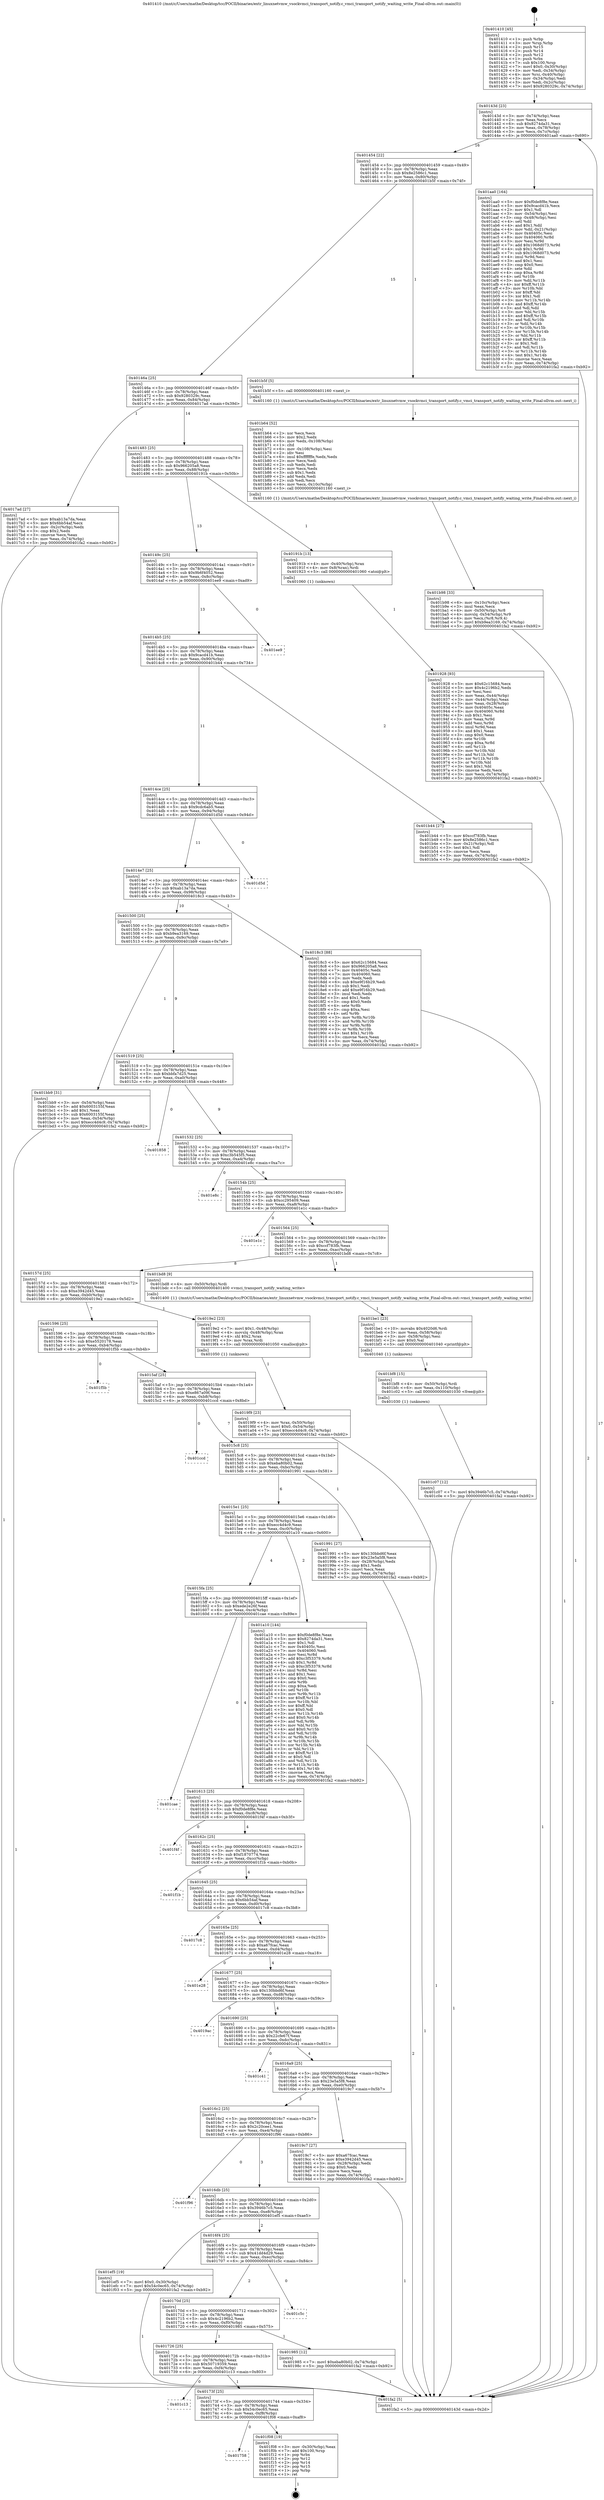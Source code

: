 digraph "0x401410" {
  label = "0x401410 (/mnt/c/Users/mathe/Desktop/tcc/POCII/binaries/extr_linuxnetvmw_vsockvmci_transport_notify.c_vmci_transport_notify_waiting_write_Final-ollvm.out::main(0))"
  labelloc = "t"
  node[shape=record]

  Entry [label="",width=0.3,height=0.3,shape=circle,fillcolor=black,style=filled]
  "0x40143d" [label="{
     0x40143d [23]\l
     | [instrs]\l
     &nbsp;&nbsp;0x40143d \<+3\>: mov -0x74(%rbp),%eax\l
     &nbsp;&nbsp;0x401440 \<+2\>: mov %eax,%ecx\l
     &nbsp;&nbsp;0x401442 \<+6\>: sub $0x8274da31,%ecx\l
     &nbsp;&nbsp;0x401448 \<+3\>: mov %eax,-0x78(%rbp)\l
     &nbsp;&nbsp;0x40144b \<+3\>: mov %ecx,-0x7c(%rbp)\l
     &nbsp;&nbsp;0x40144e \<+6\>: je 0000000000401aa0 \<main+0x690\>\l
  }"]
  "0x401aa0" [label="{
     0x401aa0 [164]\l
     | [instrs]\l
     &nbsp;&nbsp;0x401aa0 \<+5\>: mov $0xf0de8f8e,%eax\l
     &nbsp;&nbsp;0x401aa5 \<+5\>: mov $0x9cacd41b,%ecx\l
     &nbsp;&nbsp;0x401aaa \<+2\>: mov $0x1,%dl\l
     &nbsp;&nbsp;0x401aac \<+3\>: mov -0x54(%rbp),%esi\l
     &nbsp;&nbsp;0x401aaf \<+3\>: cmp -0x48(%rbp),%esi\l
     &nbsp;&nbsp;0x401ab2 \<+4\>: setl %dil\l
     &nbsp;&nbsp;0x401ab6 \<+4\>: and $0x1,%dil\l
     &nbsp;&nbsp;0x401aba \<+4\>: mov %dil,-0x21(%rbp)\l
     &nbsp;&nbsp;0x401abe \<+7\>: mov 0x40405c,%esi\l
     &nbsp;&nbsp;0x401ac5 \<+8\>: mov 0x404060,%r8d\l
     &nbsp;&nbsp;0x401acd \<+3\>: mov %esi,%r9d\l
     &nbsp;&nbsp;0x401ad0 \<+7\>: add $0x1068d073,%r9d\l
     &nbsp;&nbsp;0x401ad7 \<+4\>: sub $0x1,%r9d\l
     &nbsp;&nbsp;0x401adb \<+7\>: sub $0x1068d073,%r9d\l
     &nbsp;&nbsp;0x401ae2 \<+4\>: imul %r9d,%esi\l
     &nbsp;&nbsp;0x401ae6 \<+3\>: and $0x1,%esi\l
     &nbsp;&nbsp;0x401ae9 \<+3\>: cmp $0x0,%esi\l
     &nbsp;&nbsp;0x401aec \<+4\>: sete %dil\l
     &nbsp;&nbsp;0x401af0 \<+4\>: cmp $0xa,%r8d\l
     &nbsp;&nbsp;0x401af4 \<+4\>: setl %r10b\l
     &nbsp;&nbsp;0x401af8 \<+3\>: mov %dil,%r11b\l
     &nbsp;&nbsp;0x401afb \<+4\>: xor $0xff,%r11b\l
     &nbsp;&nbsp;0x401aff \<+3\>: mov %r10b,%bl\l
     &nbsp;&nbsp;0x401b02 \<+3\>: xor $0xff,%bl\l
     &nbsp;&nbsp;0x401b05 \<+3\>: xor $0x1,%dl\l
     &nbsp;&nbsp;0x401b08 \<+3\>: mov %r11b,%r14b\l
     &nbsp;&nbsp;0x401b0b \<+4\>: and $0xff,%r14b\l
     &nbsp;&nbsp;0x401b0f \<+3\>: and %dl,%dil\l
     &nbsp;&nbsp;0x401b12 \<+3\>: mov %bl,%r15b\l
     &nbsp;&nbsp;0x401b15 \<+4\>: and $0xff,%r15b\l
     &nbsp;&nbsp;0x401b19 \<+3\>: and %dl,%r10b\l
     &nbsp;&nbsp;0x401b1c \<+3\>: or %dil,%r14b\l
     &nbsp;&nbsp;0x401b1f \<+3\>: or %r10b,%r15b\l
     &nbsp;&nbsp;0x401b22 \<+3\>: xor %r15b,%r14b\l
     &nbsp;&nbsp;0x401b25 \<+3\>: or %bl,%r11b\l
     &nbsp;&nbsp;0x401b28 \<+4\>: xor $0xff,%r11b\l
     &nbsp;&nbsp;0x401b2c \<+3\>: or $0x1,%dl\l
     &nbsp;&nbsp;0x401b2f \<+3\>: and %dl,%r11b\l
     &nbsp;&nbsp;0x401b32 \<+3\>: or %r11b,%r14b\l
     &nbsp;&nbsp;0x401b35 \<+4\>: test $0x1,%r14b\l
     &nbsp;&nbsp;0x401b39 \<+3\>: cmovne %ecx,%eax\l
     &nbsp;&nbsp;0x401b3c \<+3\>: mov %eax,-0x74(%rbp)\l
     &nbsp;&nbsp;0x401b3f \<+5\>: jmp 0000000000401fa2 \<main+0xb92\>\l
  }"]
  "0x401454" [label="{
     0x401454 [22]\l
     | [instrs]\l
     &nbsp;&nbsp;0x401454 \<+5\>: jmp 0000000000401459 \<main+0x49\>\l
     &nbsp;&nbsp;0x401459 \<+3\>: mov -0x78(%rbp),%eax\l
     &nbsp;&nbsp;0x40145c \<+5\>: sub $0x8e2586c1,%eax\l
     &nbsp;&nbsp;0x401461 \<+3\>: mov %eax,-0x80(%rbp)\l
     &nbsp;&nbsp;0x401464 \<+6\>: je 0000000000401b5f \<main+0x74f\>\l
  }"]
  Exit [label="",width=0.3,height=0.3,shape=circle,fillcolor=black,style=filled,peripheries=2]
  "0x401b5f" [label="{
     0x401b5f [5]\l
     | [instrs]\l
     &nbsp;&nbsp;0x401b5f \<+5\>: call 0000000000401160 \<next_i\>\l
     | [calls]\l
     &nbsp;&nbsp;0x401160 \{1\} (/mnt/c/Users/mathe/Desktop/tcc/POCII/binaries/extr_linuxnetvmw_vsockvmci_transport_notify.c_vmci_transport_notify_waiting_write_Final-ollvm.out::next_i)\l
  }"]
  "0x40146a" [label="{
     0x40146a [25]\l
     | [instrs]\l
     &nbsp;&nbsp;0x40146a \<+5\>: jmp 000000000040146f \<main+0x5f\>\l
     &nbsp;&nbsp;0x40146f \<+3\>: mov -0x78(%rbp),%eax\l
     &nbsp;&nbsp;0x401472 \<+5\>: sub $0x9280329c,%eax\l
     &nbsp;&nbsp;0x401477 \<+6\>: mov %eax,-0x84(%rbp)\l
     &nbsp;&nbsp;0x40147d \<+6\>: je 00000000004017ad \<main+0x39d\>\l
  }"]
  "0x401758" [label="{
     0x401758\l
  }", style=dashed]
  "0x4017ad" [label="{
     0x4017ad [27]\l
     | [instrs]\l
     &nbsp;&nbsp;0x4017ad \<+5\>: mov $0xab13a7da,%eax\l
     &nbsp;&nbsp;0x4017b2 \<+5\>: mov $0x6bb54af,%ecx\l
     &nbsp;&nbsp;0x4017b7 \<+3\>: mov -0x2c(%rbp),%edx\l
     &nbsp;&nbsp;0x4017ba \<+3\>: cmp $0x2,%edx\l
     &nbsp;&nbsp;0x4017bd \<+3\>: cmovne %ecx,%eax\l
     &nbsp;&nbsp;0x4017c0 \<+3\>: mov %eax,-0x74(%rbp)\l
     &nbsp;&nbsp;0x4017c3 \<+5\>: jmp 0000000000401fa2 \<main+0xb92\>\l
  }"]
  "0x401483" [label="{
     0x401483 [25]\l
     | [instrs]\l
     &nbsp;&nbsp;0x401483 \<+5\>: jmp 0000000000401488 \<main+0x78\>\l
     &nbsp;&nbsp;0x401488 \<+3\>: mov -0x78(%rbp),%eax\l
     &nbsp;&nbsp;0x40148b \<+5\>: sub $0x966205a8,%eax\l
     &nbsp;&nbsp;0x401490 \<+6\>: mov %eax,-0x88(%rbp)\l
     &nbsp;&nbsp;0x401496 \<+6\>: je 000000000040191b \<main+0x50b\>\l
  }"]
  "0x401fa2" [label="{
     0x401fa2 [5]\l
     | [instrs]\l
     &nbsp;&nbsp;0x401fa2 \<+5\>: jmp 000000000040143d \<main+0x2d\>\l
  }"]
  "0x401410" [label="{
     0x401410 [45]\l
     | [instrs]\l
     &nbsp;&nbsp;0x401410 \<+1\>: push %rbp\l
     &nbsp;&nbsp;0x401411 \<+3\>: mov %rsp,%rbp\l
     &nbsp;&nbsp;0x401414 \<+2\>: push %r15\l
     &nbsp;&nbsp;0x401416 \<+2\>: push %r14\l
     &nbsp;&nbsp;0x401418 \<+2\>: push %r12\l
     &nbsp;&nbsp;0x40141a \<+1\>: push %rbx\l
     &nbsp;&nbsp;0x40141b \<+7\>: sub $0x100,%rsp\l
     &nbsp;&nbsp;0x401422 \<+7\>: movl $0x0,-0x30(%rbp)\l
     &nbsp;&nbsp;0x401429 \<+3\>: mov %edi,-0x34(%rbp)\l
     &nbsp;&nbsp;0x40142c \<+4\>: mov %rsi,-0x40(%rbp)\l
     &nbsp;&nbsp;0x401430 \<+3\>: mov -0x34(%rbp),%edi\l
     &nbsp;&nbsp;0x401433 \<+3\>: mov %edi,-0x2c(%rbp)\l
     &nbsp;&nbsp;0x401436 \<+7\>: movl $0x9280329c,-0x74(%rbp)\l
  }"]
  "0x401f08" [label="{
     0x401f08 [19]\l
     | [instrs]\l
     &nbsp;&nbsp;0x401f08 \<+3\>: mov -0x30(%rbp),%eax\l
     &nbsp;&nbsp;0x401f0b \<+7\>: add $0x100,%rsp\l
     &nbsp;&nbsp;0x401f12 \<+1\>: pop %rbx\l
     &nbsp;&nbsp;0x401f13 \<+2\>: pop %r12\l
     &nbsp;&nbsp;0x401f15 \<+2\>: pop %r14\l
     &nbsp;&nbsp;0x401f17 \<+2\>: pop %r15\l
     &nbsp;&nbsp;0x401f19 \<+1\>: pop %rbp\l
     &nbsp;&nbsp;0x401f1a \<+1\>: ret\l
  }"]
  "0x40191b" [label="{
     0x40191b [13]\l
     | [instrs]\l
     &nbsp;&nbsp;0x40191b \<+4\>: mov -0x40(%rbp),%rax\l
     &nbsp;&nbsp;0x40191f \<+4\>: mov 0x8(%rax),%rdi\l
     &nbsp;&nbsp;0x401923 \<+5\>: call 0000000000401060 \<atoi@plt\>\l
     | [calls]\l
     &nbsp;&nbsp;0x401060 \{1\} (unknown)\l
  }"]
  "0x40149c" [label="{
     0x40149c [25]\l
     | [instrs]\l
     &nbsp;&nbsp;0x40149c \<+5\>: jmp 00000000004014a1 \<main+0x91\>\l
     &nbsp;&nbsp;0x4014a1 \<+3\>: mov -0x78(%rbp),%eax\l
     &nbsp;&nbsp;0x4014a4 \<+5\>: sub $0x9b6f4052,%eax\l
     &nbsp;&nbsp;0x4014a9 \<+6\>: mov %eax,-0x8c(%rbp)\l
     &nbsp;&nbsp;0x4014af \<+6\>: je 0000000000401ee9 \<main+0xad9\>\l
  }"]
  "0x40173f" [label="{
     0x40173f [25]\l
     | [instrs]\l
     &nbsp;&nbsp;0x40173f \<+5\>: jmp 0000000000401744 \<main+0x334\>\l
     &nbsp;&nbsp;0x401744 \<+3\>: mov -0x78(%rbp),%eax\l
     &nbsp;&nbsp;0x401747 \<+5\>: sub $0x54c0ec65,%eax\l
     &nbsp;&nbsp;0x40174c \<+6\>: mov %eax,-0xf8(%rbp)\l
     &nbsp;&nbsp;0x401752 \<+6\>: je 0000000000401f08 \<main+0xaf8\>\l
  }"]
  "0x401ee9" [label="{
     0x401ee9\l
  }", style=dashed]
  "0x4014b5" [label="{
     0x4014b5 [25]\l
     | [instrs]\l
     &nbsp;&nbsp;0x4014b5 \<+5\>: jmp 00000000004014ba \<main+0xaa\>\l
     &nbsp;&nbsp;0x4014ba \<+3\>: mov -0x78(%rbp),%eax\l
     &nbsp;&nbsp;0x4014bd \<+5\>: sub $0x9cacd41b,%eax\l
     &nbsp;&nbsp;0x4014c2 \<+6\>: mov %eax,-0x90(%rbp)\l
     &nbsp;&nbsp;0x4014c8 \<+6\>: je 0000000000401b44 \<main+0x734\>\l
  }"]
  "0x401c13" [label="{
     0x401c13\l
  }", style=dashed]
  "0x401b44" [label="{
     0x401b44 [27]\l
     | [instrs]\l
     &nbsp;&nbsp;0x401b44 \<+5\>: mov $0xccf783fb,%eax\l
     &nbsp;&nbsp;0x401b49 \<+5\>: mov $0x8e2586c1,%ecx\l
     &nbsp;&nbsp;0x401b4e \<+3\>: mov -0x21(%rbp),%dl\l
     &nbsp;&nbsp;0x401b51 \<+3\>: test $0x1,%dl\l
     &nbsp;&nbsp;0x401b54 \<+3\>: cmovne %ecx,%eax\l
     &nbsp;&nbsp;0x401b57 \<+3\>: mov %eax,-0x74(%rbp)\l
     &nbsp;&nbsp;0x401b5a \<+5\>: jmp 0000000000401fa2 \<main+0xb92\>\l
  }"]
  "0x4014ce" [label="{
     0x4014ce [25]\l
     | [instrs]\l
     &nbsp;&nbsp;0x4014ce \<+5\>: jmp 00000000004014d3 \<main+0xc3\>\l
     &nbsp;&nbsp;0x4014d3 \<+3\>: mov -0x78(%rbp),%eax\l
     &nbsp;&nbsp;0x4014d6 \<+5\>: sub $0x9cdc6ab5,%eax\l
     &nbsp;&nbsp;0x4014db \<+6\>: mov %eax,-0x94(%rbp)\l
     &nbsp;&nbsp;0x4014e1 \<+6\>: je 0000000000401d5d \<main+0x94d\>\l
  }"]
  "0x401c07" [label="{
     0x401c07 [12]\l
     | [instrs]\l
     &nbsp;&nbsp;0x401c07 \<+7\>: movl $0x3946b7c5,-0x74(%rbp)\l
     &nbsp;&nbsp;0x401c0e \<+5\>: jmp 0000000000401fa2 \<main+0xb92\>\l
  }"]
  "0x401d5d" [label="{
     0x401d5d\l
  }", style=dashed]
  "0x4014e7" [label="{
     0x4014e7 [25]\l
     | [instrs]\l
     &nbsp;&nbsp;0x4014e7 \<+5\>: jmp 00000000004014ec \<main+0xdc\>\l
     &nbsp;&nbsp;0x4014ec \<+3\>: mov -0x78(%rbp),%eax\l
     &nbsp;&nbsp;0x4014ef \<+5\>: sub $0xab13a7da,%eax\l
     &nbsp;&nbsp;0x4014f4 \<+6\>: mov %eax,-0x98(%rbp)\l
     &nbsp;&nbsp;0x4014fa \<+6\>: je 00000000004018c3 \<main+0x4b3\>\l
  }"]
  "0x401bf8" [label="{
     0x401bf8 [15]\l
     | [instrs]\l
     &nbsp;&nbsp;0x401bf8 \<+4\>: mov -0x50(%rbp),%rdi\l
     &nbsp;&nbsp;0x401bfc \<+6\>: mov %eax,-0x110(%rbp)\l
     &nbsp;&nbsp;0x401c02 \<+5\>: call 0000000000401030 \<free@plt\>\l
     | [calls]\l
     &nbsp;&nbsp;0x401030 \{1\} (unknown)\l
  }"]
  "0x4018c3" [label="{
     0x4018c3 [88]\l
     | [instrs]\l
     &nbsp;&nbsp;0x4018c3 \<+5\>: mov $0x62c15684,%eax\l
     &nbsp;&nbsp;0x4018c8 \<+5\>: mov $0x966205a8,%ecx\l
     &nbsp;&nbsp;0x4018cd \<+7\>: mov 0x40405c,%edx\l
     &nbsp;&nbsp;0x4018d4 \<+7\>: mov 0x404060,%esi\l
     &nbsp;&nbsp;0x4018db \<+2\>: mov %edx,%edi\l
     &nbsp;&nbsp;0x4018dd \<+6\>: sub $0xe9f16b29,%edi\l
     &nbsp;&nbsp;0x4018e3 \<+3\>: sub $0x1,%edi\l
     &nbsp;&nbsp;0x4018e6 \<+6\>: add $0xe9f16b29,%edi\l
     &nbsp;&nbsp;0x4018ec \<+3\>: imul %edi,%edx\l
     &nbsp;&nbsp;0x4018ef \<+3\>: and $0x1,%edx\l
     &nbsp;&nbsp;0x4018f2 \<+3\>: cmp $0x0,%edx\l
     &nbsp;&nbsp;0x4018f5 \<+4\>: sete %r8b\l
     &nbsp;&nbsp;0x4018f9 \<+3\>: cmp $0xa,%esi\l
     &nbsp;&nbsp;0x4018fc \<+4\>: setl %r9b\l
     &nbsp;&nbsp;0x401900 \<+3\>: mov %r8b,%r10b\l
     &nbsp;&nbsp;0x401903 \<+3\>: and %r9b,%r10b\l
     &nbsp;&nbsp;0x401906 \<+3\>: xor %r9b,%r8b\l
     &nbsp;&nbsp;0x401909 \<+3\>: or %r8b,%r10b\l
     &nbsp;&nbsp;0x40190c \<+4\>: test $0x1,%r10b\l
     &nbsp;&nbsp;0x401910 \<+3\>: cmovne %ecx,%eax\l
     &nbsp;&nbsp;0x401913 \<+3\>: mov %eax,-0x74(%rbp)\l
     &nbsp;&nbsp;0x401916 \<+5\>: jmp 0000000000401fa2 \<main+0xb92\>\l
  }"]
  "0x401500" [label="{
     0x401500 [25]\l
     | [instrs]\l
     &nbsp;&nbsp;0x401500 \<+5\>: jmp 0000000000401505 \<main+0xf5\>\l
     &nbsp;&nbsp;0x401505 \<+3\>: mov -0x78(%rbp),%eax\l
     &nbsp;&nbsp;0x401508 \<+5\>: sub $0xb9ea3169,%eax\l
     &nbsp;&nbsp;0x40150d \<+6\>: mov %eax,-0x9c(%rbp)\l
     &nbsp;&nbsp;0x401513 \<+6\>: je 0000000000401bb9 \<main+0x7a9\>\l
  }"]
  "0x401928" [label="{
     0x401928 [93]\l
     | [instrs]\l
     &nbsp;&nbsp;0x401928 \<+5\>: mov $0x62c15684,%ecx\l
     &nbsp;&nbsp;0x40192d \<+5\>: mov $0x4c2196b2,%edx\l
     &nbsp;&nbsp;0x401932 \<+2\>: xor %esi,%esi\l
     &nbsp;&nbsp;0x401934 \<+3\>: mov %eax,-0x44(%rbp)\l
     &nbsp;&nbsp;0x401937 \<+3\>: mov -0x44(%rbp),%eax\l
     &nbsp;&nbsp;0x40193a \<+3\>: mov %eax,-0x28(%rbp)\l
     &nbsp;&nbsp;0x40193d \<+7\>: mov 0x40405c,%eax\l
     &nbsp;&nbsp;0x401944 \<+8\>: mov 0x404060,%r8d\l
     &nbsp;&nbsp;0x40194c \<+3\>: sub $0x1,%esi\l
     &nbsp;&nbsp;0x40194f \<+3\>: mov %eax,%r9d\l
     &nbsp;&nbsp;0x401952 \<+3\>: add %esi,%r9d\l
     &nbsp;&nbsp;0x401955 \<+4\>: imul %r9d,%eax\l
     &nbsp;&nbsp;0x401959 \<+3\>: and $0x1,%eax\l
     &nbsp;&nbsp;0x40195c \<+3\>: cmp $0x0,%eax\l
     &nbsp;&nbsp;0x40195f \<+4\>: sete %r10b\l
     &nbsp;&nbsp;0x401963 \<+4\>: cmp $0xa,%r8d\l
     &nbsp;&nbsp;0x401967 \<+4\>: setl %r11b\l
     &nbsp;&nbsp;0x40196b \<+3\>: mov %r10b,%bl\l
     &nbsp;&nbsp;0x40196e \<+3\>: and %r11b,%bl\l
     &nbsp;&nbsp;0x401971 \<+3\>: xor %r11b,%r10b\l
     &nbsp;&nbsp;0x401974 \<+3\>: or %r10b,%bl\l
     &nbsp;&nbsp;0x401977 \<+3\>: test $0x1,%bl\l
     &nbsp;&nbsp;0x40197a \<+3\>: cmovne %edx,%ecx\l
     &nbsp;&nbsp;0x40197d \<+3\>: mov %ecx,-0x74(%rbp)\l
     &nbsp;&nbsp;0x401980 \<+5\>: jmp 0000000000401fa2 \<main+0xb92\>\l
  }"]
  "0x401be1" [label="{
     0x401be1 [23]\l
     | [instrs]\l
     &nbsp;&nbsp;0x401be1 \<+10\>: movabs $0x4020d6,%rdi\l
     &nbsp;&nbsp;0x401beb \<+3\>: mov %eax,-0x58(%rbp)\l
     &nbsp;&nbsp;0x401bee \<+3\>: mov -0x58(%rbp),%esi\l
     &nbsp;&nbsp;0x401bf1 \<+2\>: mov $0x0,%al\l
     &nbsp;&nbsp;0x401bf3 \<+5\>: call 0000000000401040 \<printf@plt\>\l
     | [calls]\l
     &nbsp;&nbsp;0x401040 \{1\} (unknown)\l
  }"]
  "0x401bb9" [label="{
     0x401bb9 [31]\l
     | [instrs]\l
     &nbsp;&nbsp;0x401bb9 \<+3\>: mov -0x54(%rbp),%eax\l
     &nbsp;&nbsp;0x401bbc \<+5\>: add $0x6003155f,%eax\l
     &nbsp;&nbsp;0x401bc1 \<+3\>: add $0x1,%eax\l
     &nbsp;&nbsp;0x401bc4 \<+5\>: sub $0x6003155f,%eax\l
     &nbsp;&nbsp;0x401bc9 \<+3\>: mov %eax,-0x54(%rbp)\l
     &nbsp;&nbsp;0x401bcc \<+7\>: movl $0xecc4d4c9,-0x74(%rbp)\l
     &nbsp;&nbsp;0x401bd3 \<+5\>: jmp 0000000000401fa2 \<main+0xb92\>\l
  }"]
  "0x401519" [label="{
     0x401519 [25]\l
     | [instrs]\l
     &nbsp;&nbsp;0x401519 \<+5\>: jmp 000000000040151e \<main+0x10e\>\l
     &nbsp;&nbsp;0x40151e \<+3\>: mov -0x78(%rbp),%eax\l
     &nbsp;&nbsp;0x401521 \<+5\>: sub $0xbbfa7d25,%eax\l
     &nbsp;&nbsp;0x401526 \<+6\>: mov %eax,-0xa0(%rbp)\l
     &nbsp;&nbsp;0x40152c \<+6\>: je 0000000000401858 \<main+0x448\>\l
  }"]
  "0x401b98" [label="{
     0x401b98 [33]\l
     | [instrs]\l
     &nbsp;&nbsp;0x401b98 \<+6\>: mov -0x10c(%rbp),%ecx\l
     &nbsp;&nbsp;0x401b9e \<+3\>: imul %eax,%ecx\l
     &nbsp;&nbsp;0x401ba1 \<+4\>: mov -0x50(%rbp),%r8\l
     &nbsp;&nbsp;0x401ba5 \<+4\>: movslq -0x54(%rbp),%r9\l
     &nbsp;&nbsp;0x401ba9 \<+4\>: mov %ecx,(%r8,%r9,4)\l
     &nbsp;&nbsp;0x401bad \<+7\>: movl $0xb9ea3169,-0x74(%rbp)\l
     &nbsp;&nbsp;0x401bb4 \<+5\>: jmp 0000000000401fa2 \<main+0xb92\>\l
  }"]
  "0x401858" [label="{
     0x401858\l
  }", style=dashed]
  "0x401532" [label="{
     0x401532 [25]\l
     | [instrs]\l
     &nbsp;&nbsp;0x401532 \<+5\>: jmp 0000000000401537 \<main+0x127\>\l
     &nbsp;&nbsp;0x401537 \<+3\>: mov -0x78(%rbp),%eax\l
     &nbsp;&nbsp;0x40153a \<+5\>: sub $0xc3b545f5,%eax\l
     &nbsp;&nbsp;0x40153f \<+6\>: mov %eax,-0xa4(%rbp)\l
     &nbsp;&nbsp;0x401545 \<+6\>: je 0000000000401e8c \<main+0xa7c\>\l
  }"]
  "0x401b64" [label="{
     0x401b64 [52]\l
     | [instrs]\l
     &nbsp;&nbsp;0x401b64 \<+2\>: xor %ecx,%ecx\l
     &nbsp;&nbsp;0x401b66 \<+5\>: mov $0x2,%edx\l
     &nbsp;&nbsp;0x401b6b \<+6\>: mov %edx,-0x108(%rbp)\l
     &nbsp;&nbsp;0x401b71 \<+1\>: cltd\l
     &nbsp;&nbsp;0x401b72 \<+6\>: mov -0x108(%rbp),%esi\l
     &nbsp;&nbsp;0x401b78 \<+2\>: idiv %esi\l
     &nbsp;&nbsp;0x401b7a \<+6\>: imul $0xfffffffe,%edx,%edx\l
     &nbsp;&nbsp;0x401b80 \<+2\>: mov %ecx,%edi\l
     &nbsp;&nbsp;0x401b82 \<+2\>: sub %edx,%edi\l
     &nbsp;&nbsp;0x401b84 \<+2\>: mov %ecx,%edx\l
     &nbsp;&nbsp;0x401b86 \<+3\>: sub $0x1,%edx\l
     &nbsp;&nbsp;0x401b89 \<+2\>: add %edx,%edi\l
     &nbsp;&nbsp;0x401b8b \<+2\>: sub %edi,%ecx\l
     &nbsp;&nbsp;0x401b8d \<+6\>: mov %ecx,-0x10c(%rbp)\l
     &nbsp;&nbsp;0x401b93 \<+5\>: call 0000000000401160 \<next_i\>\l
     | [calls]\l
     &nbsp;&nbsp;0x401160 \{1\} (/mnt/c/Users/mathe/Desktop/tcc/POCII/binaries/extr_linuxnetvmw_vsockvmci_transport_notify.c_vmci_transport_notify_waiting_write_Final-ollvm.out::next_i)\l
  }"]
  "0x401e8c" [label="{
     0x401e8c\l
  }", style=dashed]
  "0x40154b" [label="{
     0x40154b [25]\l
     | [instrs]\l
     &nbsp;&nbsp;0x40154b \<+5\>: jmp 0000000000401550 \<main+0x140\>\l
     &nbsp;&nbsp;0x401550 \<+3\>: mov -0x78(%rbp),%eax\l
     &nbsp;&nbsp;0x401553 \<+5\>: sub $0xcc295409,%eax\l
     &nbsp;&nbsp;0x401558 \<+6\>: mov %eax,-0xa8(%rbp)\l
     &nbsp;&nbsp;0x40155e \<+6\>: je 0000000000401e1c \<main+0xa0c\>\l
  }"]
  "0x4019f9" [label="{
     0x4019f9 [23]\l
     | [instrs]\l
     &nbsp;&nbsp;0x4019f9 \<+4\>: mov %rax,-0x50(%rbp)\l
     &nbsp;&nbsp;0x4019fd \<+7\>: movl $0x0,-0x54(%rbp)\l
     &nbsp;&nbsp;0x401a04 \<+7\>: movl $0xecc4d4c9,-0x74(%rbp)\l
     &nbsp;&nbsp;0x401a0b \<+5\>: jmp 0000000000401fa2 \<main+0xb92\>\l
  }"]
  "0x401e1c" [label="{
     0x401e1c\l
  }", style=dashed]
  "0x401564" [label="{
     0x401564 [25]\l
     | [instrs]\l
     &nbsp;&nbsp;0x401564 \<+5\>: jmp 0000000000401569 \<main+0x159\>\l
     &nbsp;&nbsp;0x401569 \<+3\>: mov -0x78(%rbp),%eax\l
     &nbsp;&nbsp;0x40156c \<+5\>: sub $0xccf783fb,%eax\l
     &nbsp;&nbsp;0x401571 \<+6\>: mov %eax,-0xac(%rbp)\l
     &nbsp;&nbsp;0x401577 \<+6\>: je 0000000000401bd8 \<main+0x7c8\>\l
  }"]
  "0x401726" [label="{
     0x401726 [25]\l
     | [instrs]\l
     &nbsp;&nbsp;0x401726 \<+5\>: jmp 000000000040172b \<main+0x31b\>\l
     &nbsp;&nbsp;0x40172b \<+3\>: mov -0x78(%rbp),%eax\l
     &nbsp;&nbsp;0x40172e \<+5\>: sub $0x50719359,%eax\l
     &nbsp;&nbsp;0x401733 \<+6\>: mov %eax,-0xf4(%rbp)\l
     &nbsp;&nbsp;0x401739 \<+6\>: je 0000000000401c13 \<main+0x803\>\l
  }"]
  "0x401bd8" [label="{
     0x401bd8 [9]\l
     | [instrs]\l
     &nbsp;&nbsp;0x401bd8 \<+4\>: mov -0x50(%rbp),%rdi\l
     &nbsp;&nbsp;0x401bdc \<+5\>: call 0000000000401400 \<vmci_transport_notify_waiting_write\>\l
     | [calls]\l
     &nbsp;&nbsp;0x401400 \{1\} (/mnt/c/Users/mathe/Desktop/tcc/POCII/binaries/extr_linuxnetvmw_vsockvmci_transport_notify.c_vmci_transport_notify_waiting_write_Final-ollvm.out::vmci_transport_notify_waiting_write)\l
  }"]
  "0x40157d" [label="{
     0x40157d [25]\l
     | [instrs]\l
     &nbsp;&nbsp;0x40157d \<+5\>: jmp 0000000000401582 \<main+0x172\>\l
     &nbsp;&nbsp;0x401582 \<+3\>: mov -0x78(%rbp),%eax\l
     &nbsp;&nbsp;0x401585 \<+5\>: sub $0xe3942d45,%eax\l
     &nbsp;&nbsp;0x40158a \<+6\>: mov %eax,-0xb0(%rbp)\l
     &nbsp;&nbsp;0x401590 \<+6\>: je 00000000004019e2 \<main+0x5d2\>\l
  }"]
  "0x401985" [label="{
     0x401985 [12]\l
     | [instrs]\l
     &nbsp;&nbsp;0x401985 \<+7\>: movl $0xeba80b02,-0x74(%rbp)\l
     &nbsp;&nbsp;0x40198c \<+5\>: jmp 0000000000401fa2 \<main+0xb92\>\l
  }"]
  "0x4019e2" [label="{
     0x4019e2 [23]\l
     | [instrs]\l
     &nbsp;&nbsp;0x4019e2 \<+7\>: movl $0x1,-0x48(%rbp)\l
     &nbsp;&nbsp;0x4019e9 \<+4\>: movslq -0x48(%rbp),%rax\l
     &nbsp;&nbsp;0x4019ed \<+4\>: shl $0x2,%rax\l
     &nbsp;&nbsp;0x4019f1 \<+3\>: mov %rax,%rdi\l
     &nbsp;&nbsp;0x4019f4 \<+5\>: call 0000000000401050 \<malloc@plt\>\l
     | [calls]\l
     &nbsp;&nbsp;0x401050 \{1\} (unknown)\l
  }"]
  "0x401596" [label="{
     0x401596 [25]\l
     | [instrs]\l
     &nbsp;&nbsp;0x401596 \<+5\>: jmp 000000000040159b \<main+0x18b\>\l
     &nbsp;&nbsp;0x40159b \<+3\>: mov -0x78(%rbp),%eax\l
     &nbsp;&nbsp;0x40159e \<+5\>: sub $0xe5520178,%eax\l
     &nbsp;&nbsp;0x4015a3 \<+6\>: mov %eax,-0xb4(%rbp)\l
     &nbsp;&nbsp;0x4015a9 \<+6\>: je 0000000000401f5b \<main+0xb4b\>\l
  }"]
  "0x40170d" [label="{
     0x40170d [25]\l
     | [instrs]\l
     &nbsp;&nbsp;0x40170d \<+5\>: jmp 0000000000401712 \<main+0x302\>\l
     &nbsp;&nbsp;0x401712 \<+3\>: mov -0x78(%rbp),%eax\l
     &nbsp;&nbsp;0x401715 \<+5\>: sub $0x4c2196b2,%eax\l
     &nbsp;&nbsp;0x40171a \<+6\>: mov %eax,-0xf0(%rbp)\l
     &nbsp;&nbsp;0x401720 \<+6\>: je 0000000000401985 \<main+0x575\>\l
  }"]
  "0x401f5b" [label="{
     0x401f5b\l
  }", style=dashed]
  "0x4015af" [label="{
     0x4015af [25]\l
     | [instrs]\l
     &nbsp;&nbsp;0x4015af \<+5\>: jmp 00000000004015b4 \<main+0x1a4\>\l
     &nbsp;&nbsp;0x4015b4 \<+3\>: mov -0x78(%rbp),%eax\l
     &nbsp;&nbsp;0x4015b7 \<+5\>: sub $0xe867a09f,%eax\l
     &nbsp;&nbsp;0x4015bc \<+6\>: mov %eax,-0xb8(%rbp)\l
     &nbsp;&nbsp;0x4015c2 \<+6\>: je 0000000000401ccd \<main+0x8bd\>\l
  }"]
  "0x401c5c" [label="{
     0x401c5c\l
  }", style=dashed]
  "0x401ccd" [label="{
     0x401ccd\l
  }", style=dashed]
  "0x4015c8" [label="{
     0x4015c8 [25]\l
     | [instrs]\l
     &nbsp;&nbsp;0x4015c8 \<+5\>: jmp 00000000004015cd \<main+0x1bd\>\l
     &nbsp;&nbsp;0x4015cd \<+3\>: mov -0x78(%rbp),%eax\l
     &nbsp;&nbsp;0x4015d0 \<+5\>: sub $0xeba80b02,%eax\l
     &nbsp;&nbsp;0x4015d5 \<+6\>: mov %eax,-0xbc(%rbp)\l
     &nbsp;&nbsp;0x4015db \<+6\>: je 0000000000401991 \<main+0x581\>\l
  }"]
  "0x4016f4" [label="{
     0x4016f4 [25]\l
     | [instrs]\l
     &nbsp;&nbsp;0x4016f4 \<+5\>: jmp 00000000004016f9 \<main+0x2e9\>\l
     &nbsp;&nbsp;0x4016f9 \<+3\>: mov -0x78(%rbp),%eax\l
     &nbsp;&nbsp;0x4016fc \<+5\>: sub $0x41dd4d29,%eax\l
     &nbsp;&nbsp;0x401701 \<+6\>: mov %eax,-0xec(%rbp)\l
     &nbsp;&nbsp;0x401707 \<+6\>: je 0000000000401c5c \<main+0x84c\>\l
  }"]
  "0x401991" [label="{
     0x401991 [27]\l
     | [instrs]\l
     &nbsp;&nbsp;0x401991 \<+5\>: mov $0x130bbd6f,%eax\l
     &nbsp;&nbsp;0x401996 \<+5\>: mov $0x23e5a5f8,%ecx\l
     &nbsp;&nbsp;0x40199b \<+3\>: mov -0x28(%rbp),%edx\l
     &nbsp;&nbsp;0x40199e \<+3\>: cmp $0x1,%edx\l
     &nbsp;&nbsp;0x4019a1 \<+3\>: cmovl %ecx,%eax\l
     &nbsp;&nbsp;0x4019a4 \<+3\>: mov %eax,-0x74(%rbp)\l
     &nbsp;&nbsp;0x4019a7 \<+5\>: jmp 0000000000401fa2 \<main+0xb92\>\l
  }"]
  "0x4015e1" [label="{
     0x4015e1 [25]\l
     | [instrs]\l
     &nbsp;&nbsp;0x4015e1 \<+5\>: jmp 00000000004015e6 \<main+0x1d6\>\l
     &nbsp;&nbsp;0x4015e6 \<+3\>: mov -0x78(%rbp),%eax\l
     &nbsp;&nbsp;0x4015e9 \<+5\>: sub $0xecc4d4c9,%eax\l
     &nbsp;&nbsp;0x4015ee \<+6\>: mov %eax,-0xc0(%rbp)\l
     &nbsp;&nbsp;0x4015f4 \<+6\>: je 0000000000401a10 \<main+0x600\>\l
  }"]
  "0x401ef5" [label="{
     0x401ef5 [19]\l
     | [instrs]\l
     &nbsp;&nbsp;0x401ef5 \<+7\>: movl $0x0,-0x30(%rbp)\l
     &nbsp;&nbsp;0x401efc \<+7\>: movl $0x54c0ec65,-0x74(%rbp)\l
     &nbsp;&nbsp;0x401f03 \<+5\>: jmp 0000000000401fa2 \<main+0xb92\>\l
  }"]
  "0x401a10" [label="{
     0x401a10 [144]\l
     | [instrs]\l
     &nbsp;&nbsp;0x401a10 \<+5\>: mov $0xf0de8f8e,%eax\l
     &nbsp;&nbsp;0x401a15 \<+5\>: mov $0x8274da31,%ecx\l
     &nbsp;&nbsp;0x401a1a \<+2\>: mov $0x1,%dl\l
     &nbsp;&nbsp;0x401a1c \<+7\>: mov 0x40405c,%esi\l
     &nbsp;&nbsp;0x401a23 \<+7\>: mov 0x404060,%edi\l
     &nbsp;&nbsp;0x401a2a \<+3\>: mov %esi,%r8d\l
     &nbsp;&nbsp;0x401a2d \<+7\>: add $0xc3f53379,%r8d\l
     &nbsp;&nbsp;0x401a34 \<+4\>: sub $0x1,%r8d\l
     &nbsp;&nbsp;0x401a38 \<+7\>: sub $0xc3f53379,%r8d\l
     &nbsp;&nbsp;0x401a3f \<+4\>: imul %r8d,%esi\l
     &nbsp;&nbsp;0x401a43 \<+3\>: and $0x1,%esi\l
     &nbsp;&nbsp;0x401a46 \<+3\>: cmp $0x0,%esi\l
     &nbsp;&nbsp;0x401a49 \<+4\>: sete %r9b\l
     &nbsp;&nbsp;0x401a4d \<+3\>: cmp $0xa,%edi\l
     &nbsp;&nbsp;0x401a50 \<+4\>: setl %r10b\l
     &nbsp;&nbsp;0x401a54 \<+3\>: mov %r9b,%r11b\l
     &nbsp;&nbsp;0x401a57 \<+4\>: xor $0xff,%r11b\l
     &nbsp;&nbsp;0x401a5b \<+3\>: mov %r10b,%bl\l
     &nbsp;&nbsp;0x401a5e \<+3\>: xor $0xff,%bl\l
     &nbsp;&nbsp;0x401a61 \<+3\>: xor $0x0,%dl\l
     &nbsp;&nbsp;0x401a64 \<+3\>: mov %r11b,%r14b\l
     &nbsp;&nbsp;0x401a67 \<+4\>: and $0x0,%r14b\l
     &nbsp;&nbsp;0x401a6b \<+3\>: and %dl,%r9b\l
     &nbsp;&nbsp;0x401a6e \<+3\>: mov %bl,%r15b\l
     &nbsp;&nbsp;0x401a71 \<+4\>: and $0x0,%r15b\l
     &nbsp;&nbsp;0x401a75 \<+3\>: and %dl,%r10b\l
     &nbsp;&nbsp;0x401a78 \<+3\>: or %r9b,%r14b\l
     &nbsp;&nbsp;0x401a7b \<+3\>: or %r10b,%r15b\l
     &nbsp;&nbsp;0x401a7e \<+3\>: xor %r15b,%r14b\l
     &nbsp;&nbsp;0x401a81 \<+3\>: or %bl,%r11b\l
     &nbsp;&nbsp;0x401a84 \<+4\>: xor $0xff,%r11b\l
     &nbsp;&nbsp;0x401a88 \<+3\>: or $0x0,%dl\l
     &nbsp;&nbsp;0x401a8b \<+3\>: and %dl,%r11b\l
     &nbsp;&nbsp;0x401a8e \<+3\>: or %r11b,%r14b\l
     &nbsp;&nbsp;0x401a91 \<+4\>: test $0x1,%r14b\l
     &nbsp;&nbsp;0x401a95 \<+3\>: cmovne %ecx,%eax\l
     &nbsp;&nbsp;0x401a98 \<+3\>: mov %eax,-0x74(%rbp)\l
     &nbsp;&nbsp;0x401a9b \<+5\>: jmp 0000000000401fa2 \<main+0xb92\>\l
  }"]
  "0x4015fa" [label="{
     0x4015fa [25]\l
     | [instrs]\l
     &nbsp;&nbsp;0x4015fa \<+5\>: jmp 00000000004015ff \<main+0x1ef\>\l
     &nbsp;&nbsp;0x4015ff \<+3\>: mov -0x78(%rbp),%eax\l
     &nbsp;&nbsp;0x401602 \<+5\>: sub $0xede2e26f,%eax\l
     &nbsp;&nbsp;0x401607 \<+6\>: mov %eax,-0xc4(%rbp)\l
     &nbsp;&nbsp;0x40160d \<+6\>: je 0000000000401cae \<main+0x89e\>\l
  }"]
  "0x4016db" [label="{
     0x4016db [25]\l
     | [instrs]\l
     &nbsp;&nbsp;0x4016db \<+5\>: jmp 00000000004016e0 \<main+0x2d0\>\l
     &nbsp;&nbsp;0x4016e0 \<+3\>: mov -0x78(%rbp),%eax\l
     &nbsp;&nbsp;0x4016e3 \<+5\>: sub $0x3946b7c5,%eax\l
     &nbsp;&nbsp;0x4016e8 \<+6\>: mov %eax,-0xe8(%rbp)\l
     &nbsp;&nbsp;0x4016ee \<+6\>: je 0000000000401ef5 \<main+0xae5\>\l
  }"]
  "0x401cae" [label="{
     0x401cae\l
  }", style=dashed]
  "0x401613" [label="{
     0x401613 [25]\l
     | [instrs]\l
     &nbsp;&nbsp;0x401613 \<+5\>: jmp 0000000000401618 \<main+0x208\>\l
     &nbsp;&nbsp;0x401618 \<+3\>: mov -0x78(%rbp),%eax\l
     &nbsp;&nbsp;0x40161b \<+5\>: sub $0xf0de8f8e,%eax\l
     &nbsp;&nbsp;0x401620 \<+6\>: mov %eax,-0xc8(%rbp)\l
     &nbsp;&nbsp;0x401626 \<+6\>: je 0000000000401f4f \<main+0xb3f\>\l
  }"]
  "0x401f96" [label="{
     0x401f96\l
  }", style=dashed]
  "0x401f4f" [label="{
     0x401f4f\l
  }", style=dashed]
  "0x40162c" [label="{
     0x40162c [25]\l
     | [instrs]\l
     &nbsp;&nbsp;0x40162c \<+5\>: jmp 0000000000401631 \<main+0x221\>\l
     &nbsp;&nbsp;0x401631 \<+3\>: mov -0x78(%rbp),%eax\l
     &nbsp;&nbsp;0x401634 \<+5\>: sub $0xf1870774,%eax\l
     &nbsp;&nbsp;0x401639 \<+6\>: mov %eax,-0xcc(%rbp)\l
     &nbsp;&nbsp;0x40163f \<+6\>: je 0000000000401f1b \<main+0xb0b\>\l
  }"]
  "0x4016c2" [label="{
     0x4016c2 [25]\l
     | [instrs]\l
     &nbsp;&nbsp;0x4016c2 \<+5\>: jmp 00000000004016c7 \<main+0x2b7\>\l
     &nbsp;&nbsp;0x4016c7 \<+3\>: mov -0x78(%rbp),%eax\l
     &nbsp;&nbsp;0x4016ca \<+5\>: sub $0x2c20cee1,%eax\l
     &nbsp;&nbsp;0x4016cf \<+6\>: mov %eax,-0xe4(%rbp)\l
     &nbsp;&nbsp;0x4016d5 \<+6\>: je 0000000000401f96 \<main+0xb86\>\l
  }"]
  "0x401f1b" [label="{
     0x401f1b\l
  }", style=dashed]
  "0x401645" [label="{
     0x401645 [25]\l
     | [instrs]\l
     &nbsp;&nbsp;0x401645 \<+5\>: jmp 000000000040164a \<main+0x23a\>\l
     &nbsp;&nbsp;0x40164a \<+3\>: mov -0x78(%rbp),%eax\l
     &nbsp;&nbsp;0x40164d \<+5\>: sub $0x6bb54af,%eax\l
     &nbsp;&nbsp;0x401652 \<+6\>: mov %eax,-0xd0(%rbp)\l
     &nbsp;&nbsp;0x401658 \<+6\>: je 00000000004017c8 \<main+0x3b8\>\l
  }"]
  "0x4019c7" [label="{
     0x4019c7 [27]\l
     | [instrs]\l
     &nbsp;&nbsp;0x4019c7 \<+5\>: mov $0xa67fcac,%eax\l
     &nbsp;&nbsp;0x4019cc \<+5\>: mov $0xe3942d45,%ecx\l
     &nbsp;&nbsp;0x4019d1 \<+3\>: mov -0x28(%rbp),%edx\l
     &nbsp;&nbsp;0x4019d4 \<+3\>: cmp $0x0,%edx\l
     &nbsp;&nbsp;0x4019d7 \<+3\>: cmove %ecx,%eax\l
     &nbsp;&nbsp;0x4019da \<+3\>: mov %eax,-0x74(%rbp)\l
     &nbsp;&nbsp;0x4019dd \<+5\>: jmp 0000000000401fa2 \<main+0xb92\>\l
  }"]
  "0x4017c8" [label="{
     0x4017c8\l
  }", style=dashed]
  "0x40165e" [label="{
     0x40165e [25]\l
     | [instrs]\l
     &nbsp;&nbsp;0x40165e \<+5\>: jmp 0000000000401663 \<main+0x253\>\l
     &nbsp;&nbsp;0x401663 \<+3\>: mov -0x78(%rbp),%eax\l
     &nbsp;&nbsp;0x401666 \<+5\>: sub $0xa67fcac,%eax\l
     &nbsp;&nbsp;0x40166b \<+6\>: mov %eax,-0xd4(%rbp)\l
     &nbsp;&nbsp;0x401671 \<+6\>: je 0000000000401e28 \<main+0xa18\>\l
  }"]
  "0x4016a9" [label="{
     0x4016a9 [25]\l
     | [instrs]\l
     &nbsp;&nbsp;0x4016a9 \<+5\>: jmp 00000000004016ae \<main+0x29e\>\l
     &nbsp;&nbsp;0x4016ae \<+3\>: mov -0x78(%rbp),%eax\l
     &nbsp;&nbsp;0x4016b1 \<+5\>: sub $0x23e5a5f8,%eax\l
     &nbsp;&nbsp;0x4016b6 \<+6\>: mov %eax,-0xe0(%rbp)\l
     &nbsp;&nbsp;0x4016bc \<+6\>: je 00000000004019c7 \<main+0x5b7\>\l
  }"]
  "0x401e28" [label="{
     0x401e28\l
  }", style=dashed]
  "0x401677" [label="{
     0x401677 [25]\l
     | [instrs]\l
     &nbsp;&nbsp;0x401677 \<+5\>: jmp 000000000040167c \<main+0x26c\>\l
     &nbsp;&nbsp;0x40167c \<+3\>: mov -0x78(%rbp),%eax\l
     &nbsp;&nbsp;0x40167f \<+5\>: sub $0x130bbd6f,%eax\l
     &nbsp;&nbsp;0x401684 \<+6\>: mov %eax,-0xd8(%rbp)\l
     &nbsp;&nbsp;0x40168a \<+6\>: je 00000000004019ac \<main+0x59c\>\l
  }"]
  "0x401c41" [label="{
     0x401c41\l
  }", style=dashed]
  "0x4019ac" [label="{
     0x4019ac\l
  }", style=dashed]
  "0x401690" [label="{
     0x401690 [25]\l
     | [instrs]\l
     &nbsp;&nbsp;0x401690 \<+5\>: jmp 0000000000401695 \<main+0x285\>\l
     &nbsp;&nbsp;0x401695 \<+3\>: mov -0x78(%rbp),%eax\l
     &nbsp;&nbsp;0x401698 \<+5\>: sub $0x22cfe67f,%eax\l
     &nbsp;&nbsp;0x40169d \<+6\>: mov %eax,-0xdc(%rbp)\l
     &nbsp;&nbsp;0x4016a3 \<+6\>: je 0000000000401c41 \<main+0x831\>\l
  }"]
  Entry -> "0x401410" [label=" 1"]
  "0x40143d" -> "0x401aa0" [label=" 2"]
  "0x40143d" -> "0x401454" [label=" 16"]
  "0x401f08" -> Exit [label=" 1"]
  "0x401454" -> "0x401b5f" [label=" 1"]
  "0x401454" -> "0x40146a" [label=" 15"]
  "0x40173f" -> "0x401758" [label=" 0"]
  "0x40146a" -> "0x4017ad" [label=" 1"]
  "0x40146a" -> "0x401483" [label=" 14"]
  "0x4017ad" -> "0x401fa2" [label=" 1"]
  "0x401410" -> "0x40143d" [label=" 1"]
  "0x401fa2" -> "0x40143d" [label=" 17"]
  "0x40173f" -> "0x401f08" [label=" 1"]
  "0x401483" -> "0x40191b" [label=" 1"]
  "0x401483" -> "0x40149c" [label=" 13"]
  "0x401726" -> "0x40173f" [label=" 1"]
  "0x40149c" -> "0x401ee9" [label=" 0"]
  "0x40149c" -> "0x4014b5" [label=" 13"]
  "0x401726" -> "0x401c13" [label=" 0"]
  "0x4014b5" -> "0x401b44" [label=" 2"]
  "0x4014b5" -> "0x4014ce" [label=" 11"]
  "0x401ef5" -> "0x401fa2" [label=" 1"]
  "0x4014ce" -> "0x401d5d" [label=" 0"]
  "0x4014ce" -> "0x4014e7" [label=" 11"]
  "0x401c07" -> "0x401fa2" [label=" 1"]
  "0x4014e7" -> "0x4018c3" [label=" 1"]
  "0x4014e7" -> "0x401500" [label=" 10"]
  "0x4018c3" -> "0x401fa2" [label=" 1"]
  "0x40191b" -> "0x401928" [label=" 1"]
  "0x401928" -> "0x401fa2" [label=" 1"]
  "0x401bf8" -> "0x401c07" [label=" 1"]
  "0x401500" -> "0x401bb9" [label=" 1"]
  "0x401500" -> "0x401519" [label=" 9"]
  "0x401be1" -> "0x401bf8" [label=" 1"]
  "0x401519" -> "0x401858" [label=" 0"]
  "0x401519" -> "0x401532" [label=" 9"]
  "0x401bd8" -> "0x401be1" [label=" 1"]
  "0x401532" -> "0x401e8c" [label=" 0"]
  "0x401532" -> "0x40154b" [label=" 9"]
  "0x401bb9" -> "0x401fa2" [label=" 1"]
  "0x40154b" -> "0x401e1c" [label=" 0"]
  "0x40154b" -> "0x401564" [label=" 9"]
  "0x401b98" -> "0x401fa2" [label=" 1"]
  "0x401564" -> "0x401bd8" [label=" 1"]
  "0x401564" -> "0x40157d" [label=" 8"]
  "0x401b64" -> "0x401b98" [label=" 1"]
  "0x40157d" -> "0x4019e2" [label=" 1"]
  "0x40157d" -> "0x401596" [label=" 7"]
  "0x401b5f" -> "0x401b64" [label=" 1"]
  "0x401596" -> "0x401f5b" [label=" 0"]
  "0x401596" -> "0x4015af" [label=" 7"]
  "0x401aa0" -> "0x401fa2" [label=" 2"]
  "0x4015af" -> "0x401ccd" [label=" 0"]
  "0x4015af" -> "0x4015c8" [label=" 7"]
  "0x401a10" -> "0x401fa2" [label=" 2"]
  "0x4015c8" -> "0x401991" [label=" 1"]
  "0x4015c8" -> "0x4015e1" [label=" 6"]
  "0x4019e2" -> "0x4019f9" [label=" 1"]
  "0x4015e1" -> "0x401a10" [label=" 2"]
  "0x4015e1" -> "0x4015fa" [label=" 4"]
  "0x4019c7" -> "0x401fa2" [label=" 1"]
  "0x4015fa" -> "0x401cae" [label=" 0"]
  "0x4015fa" -> "0x401613" [label=" 4"]
  "0x401985" -> "0x401fa2" [label=" 1"]
  "0x401613" -> "0x401f4f" [label=" 0"]
  "0x401613" -> "0x40162c" [label=" 4"]
  "0x40170d" -> "0x401726" [label=" 1"]
  "0x40162c" -> "0x401f1b" [label=" 0"]
  "0x40162c" -> "0x401645" [label=" 4"]
  "0x401b44" -> "0x401fa2" [label=" 2"]
  "0x401645" -> "0x4017c8" [label=" 0"]
  "0x401645" -> "0x40165e" [label=" 4"]
  "0x4016f4" -> "0x40170d" [label=" 2"]
  "0x40165e" -> "0x401e28" [label=" 0"]
  "0x40165e" -> "0x401677" [label=" 4"]
  "0x4019f9" -> "0x401fa2" [label=" 1"]
  "0x401677" -> "0x4019ac" [label=" 0"]
  "0x401677" -> "0x401690" [label=" 4"]
  "0x4016db" -> "0x4016f4" [label=" 2"]
  "0x401690" -> "0x401c41" [label=" 0"]
  "0x401690" -> "0x4016a9" [label=" 4"]
  "0x4016f4" -> "0x401c5c" [label=" 0"]
  "0x4016a9" -> "0x4019c7" [label=" 1"]
  "0x4016a9" -> "0x4016c2" [label=" 3"]
  "0x40170d" -> "0x401985" [label=" 1"]
  "0x4016c2" -> "0x401f96" [label=" 0"]
  "0x4016c2" -> "0x4016db" [label=" 3"]
  "0x401991" -> "0x401fa2" [label=" 1"]
  "0x4016db" -> "0x401ef5" [label=" 1"]
}
